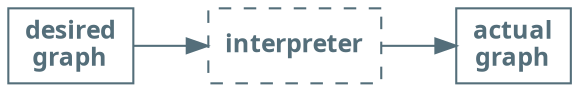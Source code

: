digraph G {
    bgcolor=transparent
    edge [color="#546E7A"]
    fontcolor="#546E7A"
    fontname="JetBrains Mono bold"
    fontsize=12
    node [
        color="#546E7A"
        fontcolor="#546E7A"
        fontname="JetBrains Mono bold"
        fontsize=12
        shape=rectangle
    ]
    rankdir=LR

    input [label="desired\ngraph"]
    interpreter [style=dashed]
    output [label="actual\ngraph"]

    input -> interpreter
    interpreter -> output
}
